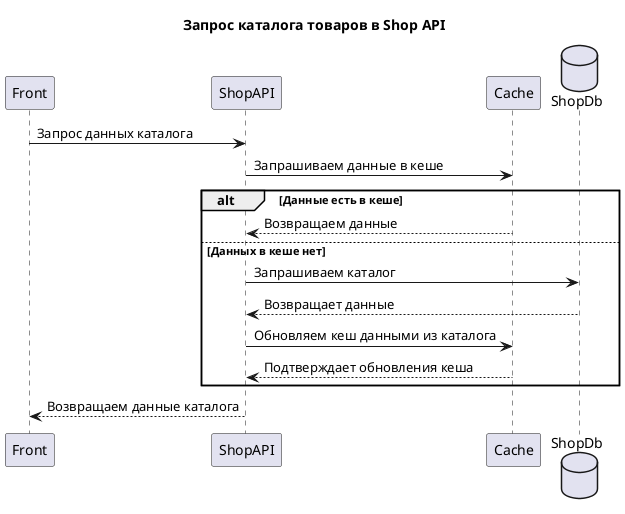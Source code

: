 ﻿@startuml
title Запрос каталога товаров в Shop API

participant Front
participant ShopAPI
participant Cache
database ShopDb

Front -> ShopAPI: Запрос данных каталога
ShopAPI -> Cache: Запрашиваем данные в кеше
alt Данные есть в кеше
    Cache --> ShopAPI: Возвращаем данные
else Данных в кеше нет
    ShopAPI -> ShopDb: Запрашиваем каталог
    ShopDb --> ShopAPI: Возвращает данные
    ShopAPI -> Cache: Обновляем кеш данными из каталога
    Cache --> ShopAPI: Подтверждает обновления кеша
end
ShopAPI --> Front: Возвращаем данные каталога

@enduml
